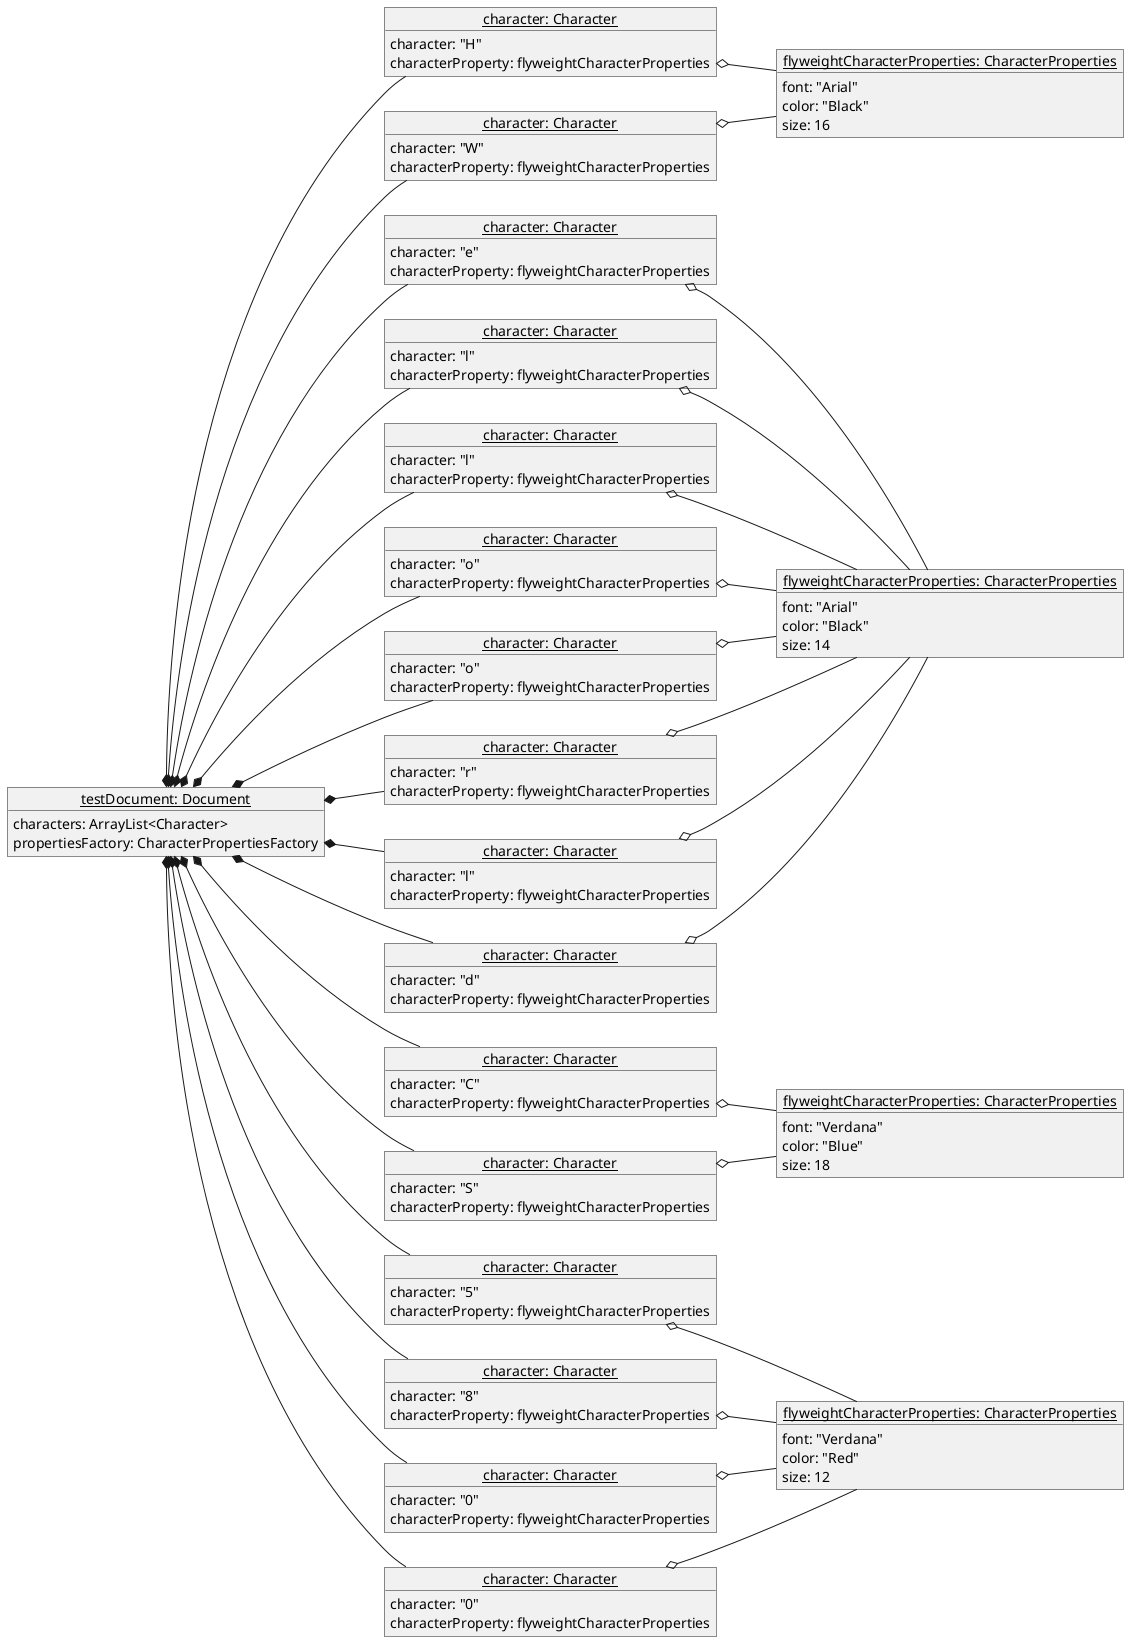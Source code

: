 @startuml
left to right direction

object "<u>testDocument: Document</u>" as testDocument {
    characters: ArrayList<Character>
    propertiesFactory: CharacterPropertiesFactory
}

object "<u>flyweightCharacterProperties: CharacterProperties</u>" as arialBlack16 {
    font: "Arial"
    color: "Black"
    size: 16
}

object "<u>flyweightCharacterProperties: CharacterProperties</u>" as arialBlack14 {
    font: "Arial"
    color: "Black"
    size: 14
}

object "<u>flyweightCharacterProperties: CharacterProperties</u>" as verdanaBlue18 {
    font: "Verdana"
    color: "Blue"
    size: 18
}

object "<u>flyweightCharacterProperties: CharacterProperties</u>" as verdanaRed12 {
    font: "Verdana"
    color: "Red"
    size: 12
}

object "<u>character: Character</u>" as hCharacter {
    character: "H"
    characterProperty: flyweightCharacterProperties
}

object "<u>character: Character</u>" as eCharacter {
    character: "e"
    characterProperty: flyweightCharacterProperties
}

object "<u>character: Character</u>" as lCharacter {
    character: "l"
    characterProperty: flyweightCharacterProperties
}

object "<u>character: Character</u>" as lCharacter2 {
    character: "l"
    characterProperty: flyweightCharacterProperties
}

object "<u>character: Character</u>" as oCharacter {
    character: "o"
    characterProperty: flyweightCharacterProperties
}

object "<u>character: Character</u>" as wCharacter {
    character: "W"
    characterProperty: flyweightCharacterProperties
}

object "<u>character: Character</u>" as oCharacter2 {
    character: "o"
    characterProperty: flyweightCharacterProperties
}

object "<u>character: Character</u>" as rCharacter {
    character: "r"
    characterProperty: flyweightCharacterProperties
}

object "<u>character: Character</u>" as lCharacter3 {
    character: "l"
    characterProperty: flyweightCharacterProperties
}

object "<u>character: Character</u>" as dCharacter {
    character: "d"
    characterProperty: flyweightCharacterProperties
}

object "<u>character: Character</u>" as cCharacter {
    character: "C"
    characterProperty: flyweightCharacterProperties
}

object "<u>character: Character</u>" as sCharacter {
    character: "S"
    characterProperty: flyweightCharacterProperties
}

object "<u>character: Character</u>" as 5Character {
    character: "5"
    characterProperty: flyweightCharacterProperties
}

object "<u>character: Character</u>" as 8Character {
    character: "8"
    characterProperty: flyweightCharacterProperties
}

object "<u>character: Character</u>" as 0Character {
    character: "0"
    characterProperty: flyweightCharacterProperties
}

object "<u>character: Character</u>" as 0Character2 {
    character: "0"
    characterProperty: flyweightCharacterProperties
}


testDocument *-- hCharacter
hCharacter o-- arialBlack16
testDocument *-- eCharacter
eCharacter o-- arialBlack14
testDocument *-- lCharacter
lCharacter o-- arialBlack14
testDocument *-- lCharacter2
lCharacter2 o-- arialBlack14
testDocument *-- oCharacter
oCharacter o-- arialBlack14
testDocument *-- wCharacter
wCharacter o-- arialBlack16
testDocument *-- oCharacter2
oCharacter2 o-- arialBlack14
testDocument *-- rCharacter
rCharacter o-- arialBlack14
testDocument *-- lCharacter3
lCharacter3 o-- arialBlack14
testDocument *-- dCharacter
dCharacter o-- arialBlack14
testDocument *-- cCharacter
cCharacter o-- verdanaBlue18
testDocument *-- sCharacter
sCharacter o-- verdanaBlue18
testDocument *-- 5Character
5Character o-- verdanaRed12
testDocument *-- 8Character
8Character o-- verdanaRed12
testDocument *-- 0Character
0Character o-- verdanaRed12
testDocument *-- 0Character2
0Character2 o-- verdanaRed12

@enduml

